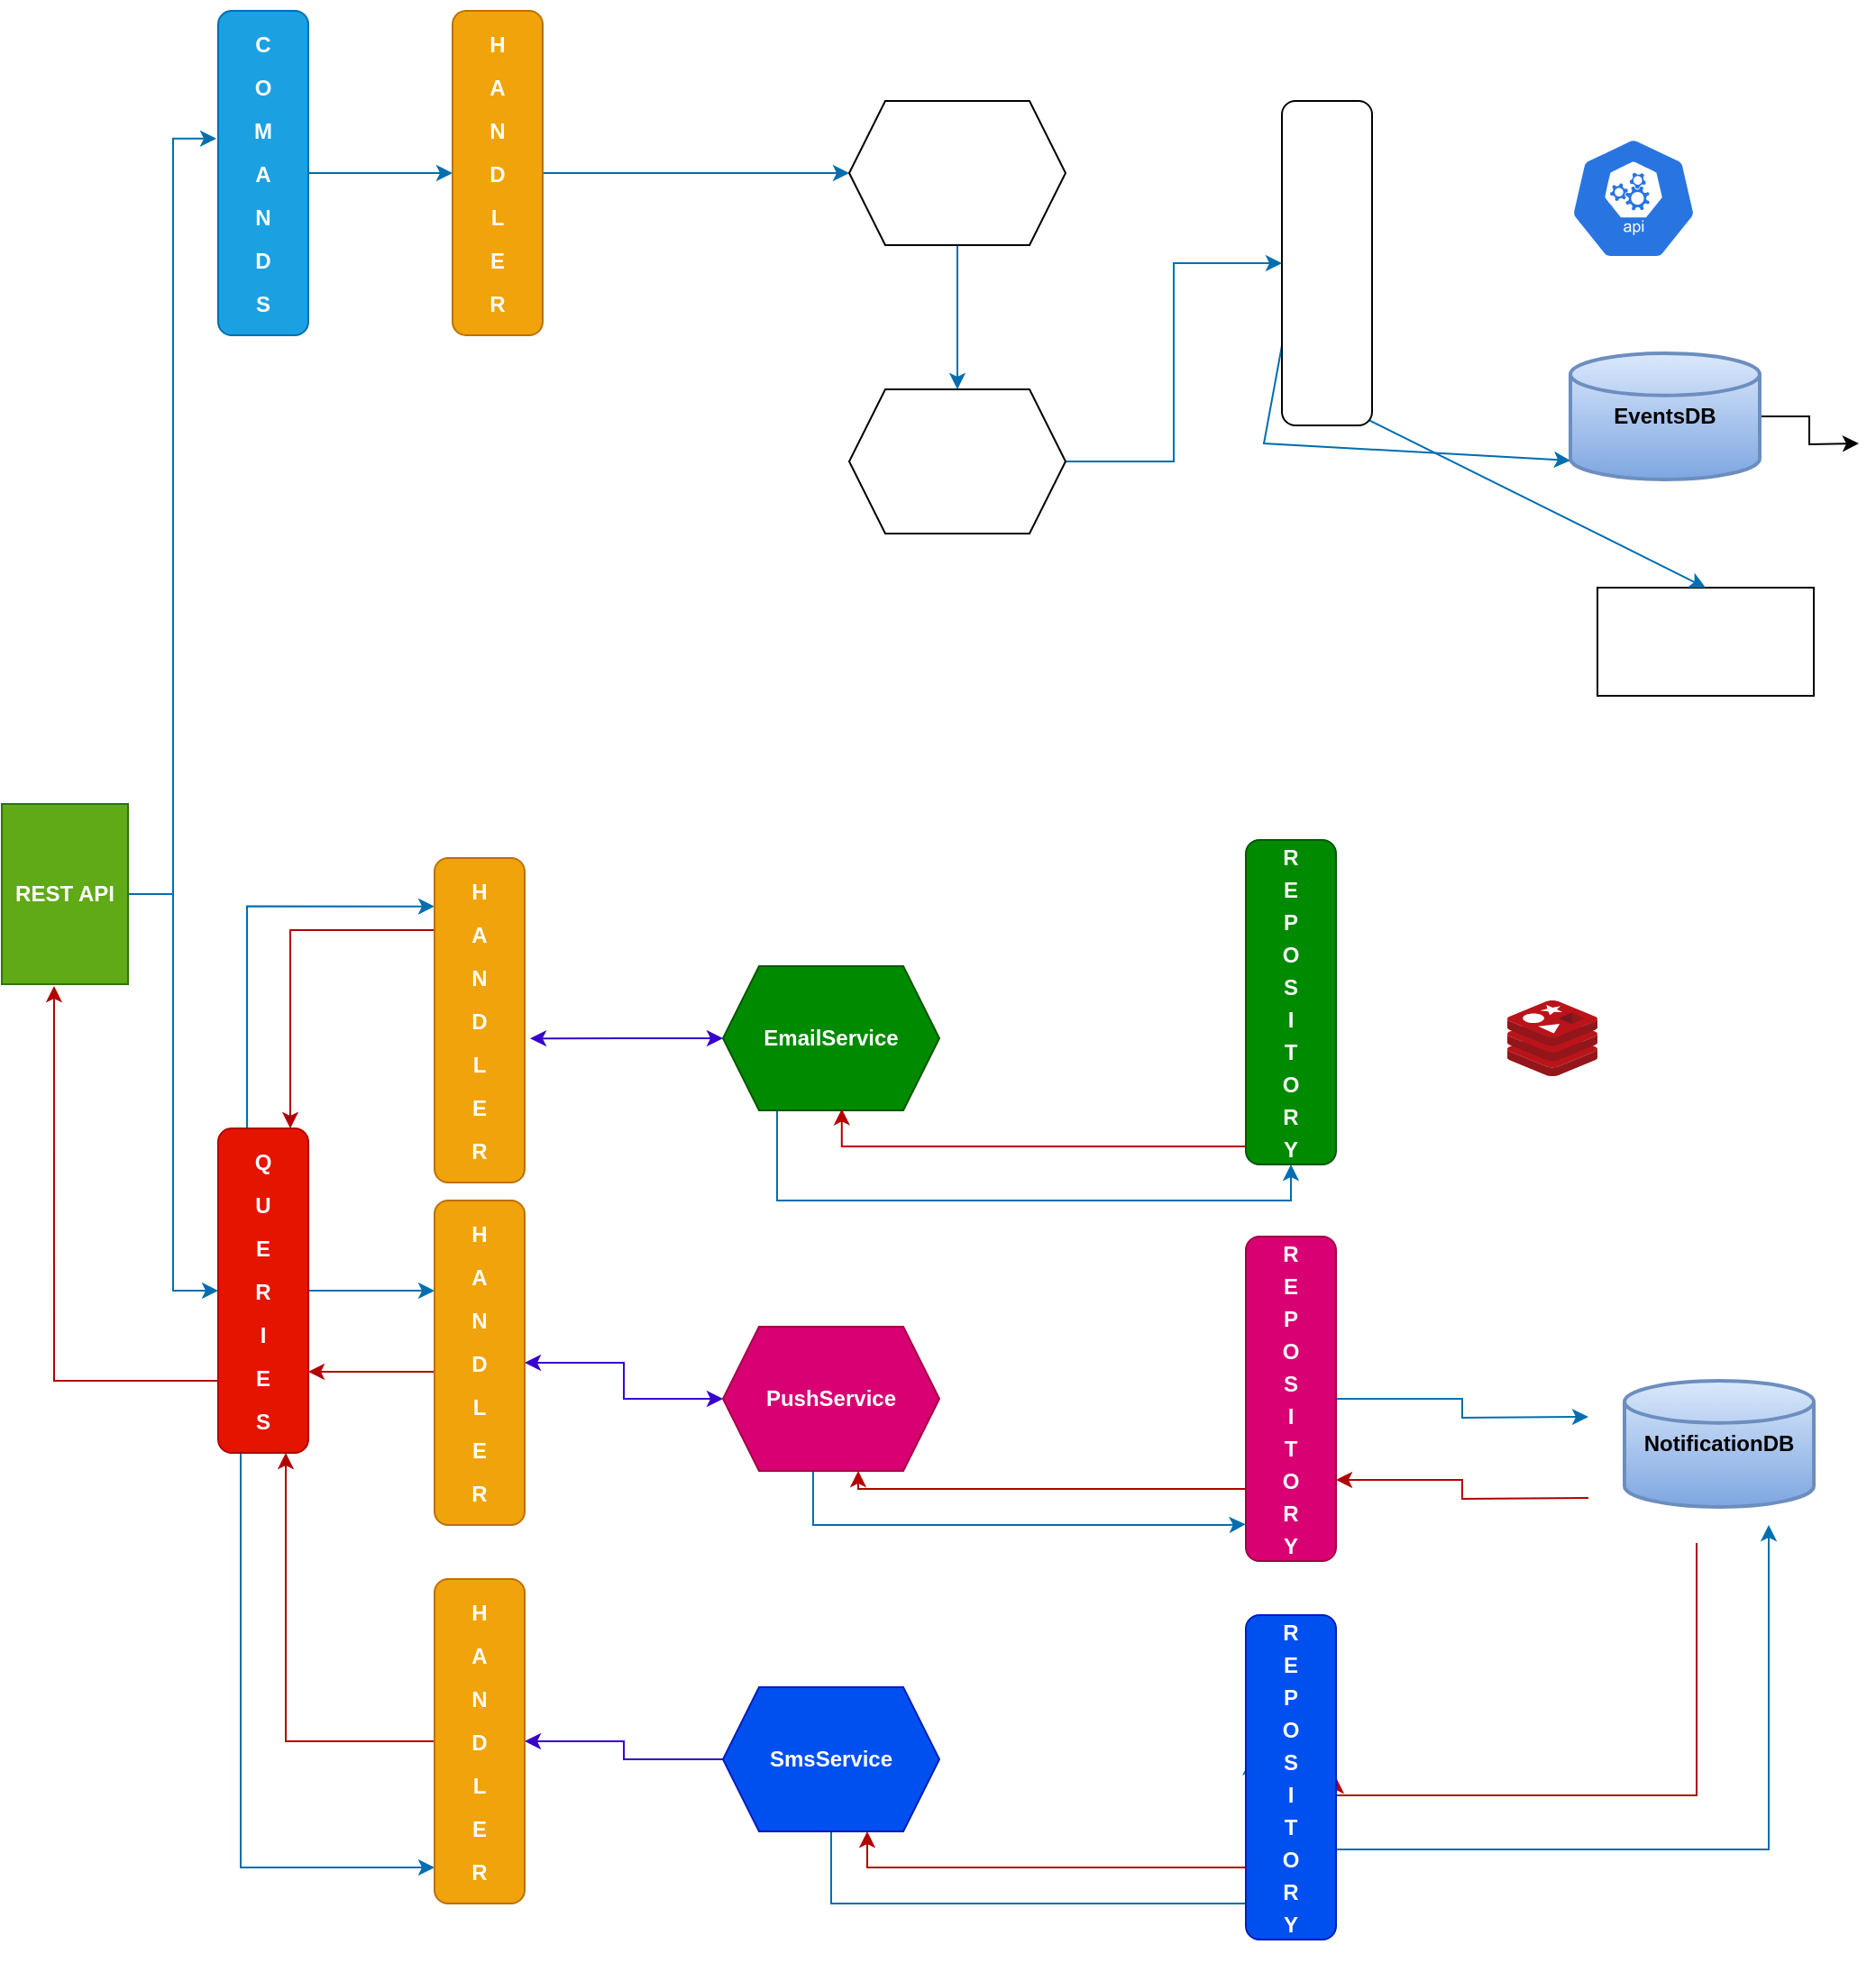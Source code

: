 <mxfile version="21.5.2" type="github">
  <diagram name="Page-1" id="2YBvvXClWsGukQMizWep">
    <mxGraphModel dx="1366" dy="720" grid="1" gridSize="10" guides="1" tooltips="1" connect="1" arrows="1" fold="1" page="1" pageScale="1" pageWidth="850" pageHeight="1100" math="0" shadow="0">
      <root>
        <mxCell id="0" />
        <mxCell id="1" parent="0" />
        <mxCell id="m0OUEgqYDemkvoT1o95m-23" style="edgeStyle=orthogonalEdgeStyle;rounded=0;orthogonalLoop=1;jettySize=auto;html=1;entryX=-0.02;entryY=0.394;entryDx=0;entryDy=0;entryPerimeter=0;fillColor=#1ba1e2;strokeColor=#006EAF;" edge="1" parent="1" source="m0OUEgqYDemkvoT1o95m-1" target="m0OUEgqYDemkvoT1o95m-6">
          <mxGeometry relative="1" as="geometry" />
        </mxCell>
        <mxCell id="m0OUEgqYDemkvoT1o95m-24" style="edgeStyle=orthogonalEdgeStyle;rounded=0;orthogonalLoop=1;jettySize=auto;html=1;exitX=1;exitY=0.5;exitDx=0;exitDy=0;entryX=0;entryY=0.5;entryDx=0;entryDy=0;fillColor=#1ba1e2;strokeColor=#006EAF;" edge="1" parent="1" source="m0OUEgqYDemkvoT1o95m-1" target="m0OUEgqYDemkvoT1o95m-9">
          <mxGeometry relative="1" as="geometry" />
        </mxCell>
        <mxCell id="m0OUEgqYDemkvoT1o95m-1" value="&lt;b&gt;REST API&lt;/b&gt;" style="rounded=0;whiteSpace=wrap;html=1;fillColor=#60a917;fontColor=#ffffff;strokeColor=#2D7600;" vertex="1" parent="1">
          <mxGeometry x="20" y="510" width="70" height="100" as="geometry" />
        </mxCell>
        <mxCell id="m0OUEgqYDemkvoT1o95m-55" style="edgeStyle=orthogonalEdgeStyle;rounded=0;orthogonalLoop=1;jettySize=auto;html=1;exitX=1;exitY=0.5;exitDx=0;exitDy=0;exitPerimeter=0;" edge="1" parent="1" source="m0OUEgqYDemkvoT1o95m-4">
          <mxGeometry relative="1" as="geometry">
            <mxPoint x="1050" y="310" as="targetPoint" />
          </mxGeometry>
        </mxCell>
        <mxCell id="m0OUEgqYDemkvoT1o95m-4" value="&lt;b&gt;&lt;font color=&quot;#000000&quot;&gt;EventsDB&lt;/font&gt;&lt;/b&gt;" style="strokeWidth=2;html=1;shape=mxgraph.flowchart.database;whiteSpace=wrap;fillColor=#dae8fc;gradientColor=#7ea6e0;strokeColor=#6c8ebf;" vertex="1" parent="1">
          <mxGeometry x="890" y="260" width="105" height="70" as="geometry" />
        </mxCell>
        <mxCell id="m0OUEgqYDemkvoT1o95m-25" style="edgeStyle=orthogonalEdgeStyle;rounded=0;orthogonalLoop=1;jettySize=auto;html=1;entryX=0;entryY=0.5;entryDx=0;entryDy=0;fillColor=#1ba1e2;strokeColor=#006EAF;" edge="1" parent="1" source="m0OUEgqYDemkvoT1o95m-6" target="m0OUEgqYDemkvoT1o95m-7">
          <mxGeometry relative="1" as="geometry" />
        </mxCell>
        <mxCell id="m0OUEgqYDemkvoT1o95m-6" value="&lt;p style=&quot;line-height: 200%;&quot;&gt;&lt;b&gt;C&lt;br&gt;O&lt;br&gt;M&lt;br&gt;A&lt;br&gt;N&lt;br&gt;D&lt;br&gt;S&lt;/b&gt;&lt;/p&gt;" style="rounded=1;whiteSpace=wrap;html=1;fillColor=#1ba1e2;fontColor=#ffffff;strokeColor=#006EAF;" vertex="1" parent="1">
          <mxGeometry x="140" y="70" width="50" height="180" as="geometry" />
        </mxCell>
        <mxCell id="m0OUEgqYDemkvoT1o95m-36" style="edgeStyle=orthogonalEdgeStyle;rounded=0;orthogonalLoop=1;jettySize=auto;html=1;entryX=0;entryY=0.5;entryDx=0;entryDy=0;fillColor=#1ba1e2;strokeColor=#006EAF;" edge="1" parent="1" source="m0OUEgqYDemkvoT1o95m-7" target="m0OUEgqYDemkvoT1o95m-34">
          <mxGeometry relative="1" as="geometry" />
        </mxCell>
        <mxCell id="m0OUEgqYDemkvoT1o95m-7" value="&lt;p style=&quot;line-height: 200%;&quot;&gt;&lt;font color=&quot;#ffffff&quot;&gt;&lt;b&gt;H&lt;br&gt;A&lt;br&gt;N&lt;br&gt;D&lt;br&gt;L&lt;br&gt;E&lt;br&gt;R&lt;/b&gt;&lt;/font&gt;&lt;/p&gt;" style="rounded=1;whiteSpace=wrap;html=1;fillColor=#f0a30a;fontColor=#000000;strokeColor=#BD7000;" vertex="1" parent="1">
          <mxGeometry x="270" y="70" width="50" height="180" as="geometry" />
        </mxCell>
        <mxCell id="m0OUEgqYDemkvoT1o95m-26" style="edgeStyle=orthogonalEdgeStyle;rounded=0;orthogonalLoop=1;jettySize=auto;html=1;entryX=0;entryY=0.278;entryDx=0;entryDy=0;fillColor=#1ba1e2;strokeColor=#006EAF;entryPerimeter=0;" edge="1" parent="1" source="m0OUEgqYDemkvoT1o95m-9" target="m0OUEgqYDemkvoT1o95m-10">
          <mxGeometry relative="1" as="geometry" />
        </mxCell>
        <mxCell id="m0OUEgqYDemkvoT1o95m-32" style="edgeStyle=orthogonalEdgeStyle;rounded=0;orthogonalLoop=1;jettySize=auto;html=1;entryX=0.414;entryY=1.01;entryDx=0;entryDy=0;entryPerimeter=0;exitX=0;exitY=0.75;exitDx=0;exitDy=0;fillColor=#e51400;strokeColor=#B20000;" edge="1" parent="1" source="m0OUEgqYDemkvoT1o95m-9" target="m0OUEgqYDemkvoT1o95m-1">
          <mxGeometry relative="1" as="geometry">
            <Array as="points">
              <mxPoint x="140" y="830" />
              <mxPoint x="49" y="830" />
            </Array>
          </mxGeometry>
        </mxCell>
        <mxCell id="m0OUEgqYDemkvoT1o95m-97" style="edgeStyle=orthogonalEdgeStyle;rounded=0;orthogonalLoop=1;jettySize=auto;html=1;entryX=0;entryY=0.889;entryDx=0;entryDy=0;entryPerimeter=0;exitX=0.25;exitY=1;exitDx=0;exitDy=0;fillColor=#1ba1e2;strokeColor=#006EAF;" edge="1" parent="1" source="m0OUEgqYDemkvoT1o95m-9" target="m0OUEgqYDemkvoT1o95m-94">
          <mxGeometry relative="1" as="geometry" />
        </mxCell>
        <mxCell id="m0OUEgqYDemkvoT1o95m-99" style="edgeStyle=orthogonalEdgeStyle;rounded=0;orthogonalLoop=1;jettySize=auto;html=1;entryX=0;entryY=0.149;entryDx=0;entryDy=0;entryPerimeter=0;exitX=0.32;exitY=0.002;exitDx=0;exitDy=0;exitPerimeter=0;fillColor=#1ba1e2;strokeColor=#006EAF;" edge="1" parent="1" source="m0OUEgqYDemkvoT1o95m-9" target="m0OUEgqYDemkvoT1o95m-93">
          <mxGeometry relative="1" as="geometry" />
        </mxCell>
        <mxCell id="m0OUEgqYDemkvoT1o95m-9" value="&lt;p style=&quot;line-height: 200%;&quot;&gt;&lt;b&gt;Q&lt;br&gt;U&lt;br&gt;E&lt;br&gt;R&lt;br&gt;I&lt;br&gt;E&lt;br&gt;S&lt;/b&gt;&lt;br&gt;&lt;/p&gt;" style="rounded=1;whiteSpace=wrap;html=1;fillColor=#e51400;fontColor=#ffffff;strokeColor=#B20000;" vertex="1" parent="1">
          <mxGeometry x="140" y="690" width="50" height="180" as="geometry" />
        </mxCell>
        <mxCell id="m0OUEgqYDemkvoT1o95m-31" style="edgeStyle=orthogonalEdgeStyle;rounded=0;orthogonalLoop=1;jettySize=auto;html=1;exitX=0;exitY=0.75;exitDx=0;exitDy=0;entryX=1;entryY=0.75;entryDx=0;entryDy=0;fillColor=#e51400;strokeColor=#B20000;" edge="1" parent="1" source="m0OUEgqYDemkvoT1o95m-10" target="m0OUEgqYDemkvoT1o95m-9">
          <mxGeometry relative="1" as="geometry">
            <Array as="points">
              <mxPoint x="210" y="825" />
              <mxPoint x="210" y="825" />
            </Array>
          </mxGeometry>
        </mxCell>
        <mxCell id="m0OUEgqYDemkvoT1o95m-109" style="edgeStyle=orthogonalEdgeStyle;rounded=0;orthogonalLoop=1;jettySize=auto;html=1;fillColor=#6a00ff;strokeColor=#3700CC;startArrow=classic;startFill=1;" edge="1" parent="1" source="m0OUEgqYDemkvoT1o95m-10" target="m0OUEgqYDemkvoT1o95m-56">
          <mxGeometry relative="1" as="geometry" />
        </mxCell>
        <mxCell id="m0OUEgqYDemkvoT1o95m-10" value="&lt;p style=&quot;line-height: 200%;&quot;&gt;&lt;b style=&quot;color: rgb(255, 255, 255);&quot;&gt;H&lt;br&gt;A&lt;br&gt;N&lt;br&gt;D&lt;br&gt;L&lt;br&gt;E&lt;br&gt;R&lt;/b&gt;&lt;/p&gt;" style="rounded=1;whiteSpace=wrap;html=1;fillColor=#f0a30a;fontColor=#000000;strokeColor=#BD7000;" vertex="1" parent="1">
          <mxGeometry x="260" y="730" width="50" height="180" as="geometry" />
        </mxCell>
        <mxCell id="m0OUEgqYDemkvoT1o95m-33" value="" style="edgeStyle=orthogonalEdgeStyle;rounded=0;orthogonalLoop=1;jettySize=auto;html=1;fillColor=#1ba1e2;strokeColor=#006EAF;" edge="1" parent="1" source="m0OUEgqYDemkvoT1o95m-11">
          <mxGeometry relative="1" as="geometry">
            <mxPoint x="900" y="850" as="targetPoint" />
          </mxGeometry>
        </mxCell>
        <mxCell id="m0OUEgqYDemkvoT1o95m-104" style="edgeStyle=orthogonalEdgeStyle;rounded=0;orthogonalLoop=1;jettySize=auto;html=1;entryX=0.625;entryY=1;entryDx=0;entryDy=0;exitX=0.021;exitY=0.761;exitDx=0;exitDy=0;exitPerimeter=0;fillColor=#e51400;strokeColor=#B20000;" edge="1" parent="1" source="m0OUEgqYDemkvoT1o95m-11" target="m0OUEgqYDemkvoT1o95m-56">
          <mxGeometry relative="1" as="geometry">
            <Array as="points">
              <mxPoint x="711" y="890" />
              <mxPoint x="495" y="890" />
            </Array>
          </mxGeometry>
        </mxCell>
        <mxCell id="m0OUEgqYDemkvoT1o95m-11" value="&lt;p style=&quot;line-height: 150%;&quot;&gt;&lt;b style=&quot;&quot;&gt;R&lt;br&gt;E&lt;br&gt;P&lt;br&gt;O&lt;br&gt;S&lt;br&gt;I&lt;br&gt;T&lt;br&gt;O&lt;br&gt;R&lt;br&gt;Y&lt;/b&gt;&lt;/p&gt;" style="rounded=1;whiteSpace=wrap;html=1;fillColor=#d80073;strokeColor=#A50040;fontColor=#ffffff;" vertex="1" parent="1">
          <mxGeometry x="710" y="750" width="50" height="180" as="geometry" />
        </mxCell>
        <mxCell id="m0OUEgqYDemkvoT1o95m-77" style="edgeStyle=orthogonalEdgeStyle;rounded=0;orthogonalLoop=1;jettySize=auto;html=1;entryX=1;entryY=0.75;entryDx=0;entryDy=0;fillColor=#e51400;strokeColor=#B20000;" edge="1" parent="1" target="m0OUEgqYDemkvoT1o95m-11">
          <mxGeometry relative="1" as="geometry">
            <mxPoint x="900" y="895" as="sourcePoint" />
          </mxGeometry>
        </mxCell>
        <mxCell id="m0OUEgqYDemkvoT1o95m-82" style="edgeStyle=orthogonalEdgeStyle;rounded=0;orthogonalLoop=1;jettySize=auto;html=1;fillColor=#e51400;strokeColor=#B20000;entryX=1;entryY=0.5;entryDx=0;entryDy=0;entryPerimeter=0;" edge="1" parent="1" target="m0OUEgqYDemkvoT1o95m-74">
          <mxGeometry relative="1" as="geometry">
            <mxPoint x="960" y="920" as="sourcePoint" />
            <mxPoint x="710" y="1060" as="targetPoint" />
            <Array as="points">
              <mxPoint x="960" y="1060" />
            </Array>
          </mxGeometry>
        </mxCell>
        <mxCell id="m0OUEgqYDemkvoT1o95m-12" value="&lt;font color=&quot;#000000&quot;&gt;&lt;b&gt;NotificationDB&lt;/b&gt;&lt;/font&gt;" style="strokeWidth=2;html=1;shape=mxgraph.flowchart.database;whiteSpace=wrap;fillColor=#dae8fc;gradientColor=#7ea6e0;strokeColor=#6c8ebf;" vertex="1" parent="1">
          <mxGeometry x="920" y="830" width="105" height="70" as="geometry" />
        </mxCell>
        <mxCell id="m0OUEgqYDemkvoT1o95m-14" value="" style="sketch=0;html=1;dashed=0;whitespace=wrap;fillColor=#2875E2;strokeColor=#ffffff;points=[[0.005,0.63,0],[0.1,0.2,0],[0.9,0.2,0],[0.5,0,0],[0.995,0.63,0],[0.72,0.99,0],[0.5,1,0],[0.28,0.99,0]];verticalLabelPosition=bottom;align=center;verticalAlign=top;shape=mxgraph.kubernetes.icon;prIcon=api" vertex="1" parent="1">
          <mxGeometry x="880" y="140" width="90" height="68" as="geometry" />
        </mxCell>
        <mxCell id="m0OUEgqYDemkvoT1o95m-37" style="edgeStyle=orthogonalEdgeStyle;rounded=0;orthogonalLoop=1;jettySize=auto;html=1;exitX=0.5;exitY=1;exitDx=0;exitDy=0;entryX=0.5;entryY=0;entryDx=0;entryDy=0;fillColor=#1ba1e2;strokeColor=#006EAF;" edge="1" parent="1" source="m0OUEgqYDemkvoT1o95m-34" target="m0OUEgqYDemkvoT1o95m-35">
          <mxGeometry relative="1" as="geometry" />
        </mxCell>
        <mxCell id="m0OUEgqYDemkvoT1o95m-34" value="" style="shape=hexagon;perimeter=hexagonPerimeter2;whiteSpace=wrap;html=1;fixedSize=1;" vertex="1" parent="1">
          <mxGeometry x="490" y="120" width="120" height="80" as="geometry" />
        </mxCell>
        <mxCell id="m0OUEgqYDemkvoT1o95m-38" style="edgeStyle=orthogonalEdgeStyle;rounded=0;orthogonalLoop=1;jettySize=auto;html=1;exitX=1;exitY=0.5;exitDx=0;exitDy=0;fillColor=#1ba1e2;strokeColor=#006EAF;" edge="1" parent="1" source="m0OUEgqYDemkvoT1o95m-35" target="m0OUEgqYDemkvoT1o95m-8">
          <mxGeometry relative="1" as="geometry" />
        </mxCell>
        <mxCell id="m0OUEgqYDemkvoT1o95m-35" value="" style="shape=hexagon;perimeter=hexagonPerimeter2;whiteSpace=wrap;html=1;fixedSize=1;" vertex="1" parent="1">
          <mxGeometry x="490" y="280" width="120" height="80" as="geometry" />
        </mxCell>
        <mxCell id="m0OUEgqYDemkvoT1o95m-39" value="" style="rounded=0;whiteSpace=wrap;html=1;" vertex="1" parent="1">
          <mxGeometry x="905" y="390" width="120" height="60" as="geometry" />
        </mxCell>
        <mxCell id="m0OUEgqYDemkvoT1o95m-41" value="" style="endArrow=classic;html=1;rounded=0;entryX=0;entryY=0.85;entryDx=0;entryDy=0;entryPerimeter=0;exitX=0.5;exitY=0;exitDx=0;exitDy=0;elbow=vertical;startArrow=classic;startFill=1;fillColor=#1ba1e2;strokeColor=#006EAF;" edge="1" parent="1" source="m0OUEgqYDemkvoT1o95m-8" target="m0OUEgqYDemkvoT1o95m-4">
          <mxGeometry width="50" height="50" relative="1" as="geometry">
            <mxPoint x="750" y="540" as="sourcePoint" />
            <mxPoint x="450" y="640" as="targetPoint" />
            <Array as="points">
              <mxPoint x="720" y="310" />
            </Array>
          </mxGeometry>
        </mxCell>
        <mxCell id="m0OUEgqYDemkvoT1o95m-15" value="" style="image;sketch=0;aspect=fixed;html=1;points=[];align=center;fontSize=12;image=img/lib/mscae/Cache_Redis_Product.svg;" vertex="1" parent="1">
          <mxGeometry x="855" y="619" width="50" height="42" as="geometry" />
        </mxCell>
        <mxCell id="m0OUEgqYDemkvoT1o95m-106" style="edgeStyle=orthogonalEdgeStyle;rounded=0;orthogonalLoop=1;jettySize=auto;html=1;entryX=0.5;entryY=1;entryDx=0;entryDy=0;fillColor=#1ba1e2;strokeColor=#006EAF;" edge="1" parent="1" source="m0OUEgqYDemkvoT1o95m-51" target="m0OUEgqYDemkvoT1o95m-73">
          <mxGeometry relative="1" as="geometry">
            <Array as="points">
              <mxPoint x="450" y="730" />
              <mxPoint x="735" y="730" />
            </Array>
          </mxGeometry>
        </mxCell>
        <mxCell id="m0OUEgqYDemkvoT1o95m-110" style="edgeStyle=orthogonalEdgeStyle;rounded=0;orthogonalLoop=1;jettySize=auto;html=1;entryX=1.06;entryY=0.556;entryDx=0;entryDy=0;entryPerimeter=0;fillColor=#6a00ff;strokeColor=#3700CC;startArrow=classic;startFill=1;" edge="1" parent="1" source="m0OUEgqYDemkvoT1o95m-51" target="m0OUEgqYDemkvoT1o95m-93">
          <mxGeometry relative="1" as="geometry" />
        </mxCell>
        <mxCell id="m0OUEgqYDemkvoT1o95m-51" value="&lt;b&gt;EmailService&lt;/b&gt;" style="shape=hexagon;perimeter=hexagonPerimeter2;whiteSpace=wrap;html=1;fixedSize=1;fillColor=#008a00;fontColor=#ffffff;strokeColor=#005700;" vertex="1" parent="1">
          <mxGeometry x="420" y="600" width="120" height="80" as="geometry" />
        </mxCell>
        <mxCell id="m0OUEgqYDemkvoT1o95m-54" value="" style="endArrow=classic;html=1;rounded=0;entryX=0;entryY=0.85;entryDx=0;entryDy=0;entryPerimeter=0;exitX=0.5;exitY=0;exitDx=0;exitDy=0;elbow=vertical;startArrow=classic;startFill=1;fillColor=#1ba1e2;strokeColor=#006EAF;" edge="1" parent="1" source="m0OUEgqYDemkvoT1o95m-39" target="m0OUEgqYDemkvoT1o95m-8">
          <mxGeometry width="50" height="50" relative="1" as="geometry">
            <mxPoint x="910" y="440" as="sourcePoint" />
            <mxPoint x="910" y="350" as="targetPoint" />
            <Array as="points" />
          </mxGeometry>
        </mxCell>
        <mxCell id="m0OUEgqYDemkvoT1o95m-8" value="" style="rounded=1;whiteSpace=wrap;html=1;" vertex="1" parent="1">
          <mxGeometry x="730" y="120" width="50" height="180" as="geometry" />
        </mxCell>
        <mxCell id="m0OUEgqYDemkvoT1o95m-105" style="edgeStyle=orthogonalEdgeStyle;rounded=0;orthogonalLoop=1;jettySize=auto;html=1;entryX=-0.003;entryY=0.887;entryDx=0;entryDy=0;entryPerimeter=0;fillColor=#1ba1e2;strokeColor=#006EAF;" edge="1" parent="1" target="m0OUEgqYDemkvoT1o95m-11">
          <mxGeometry relative="1" as="geometry">
            <mxPoint x="470.0" y="880" as="sourcePoint" />
            <mxPoint x="698.9" y="908.58" as="targetPoint" />
            <Array as="points">
              <mxPoint x="470" y="910" />
              <mxPoint x="699" y="910" />
            </Array>
          </mxGeometry>
        </mxCell>
        <mxCell id="m0OUEgqYDemkvoT1o95m-56" value="&lt;b&gt;PushService&lt;/b&gt;" style="shape=hexagon;perimeter=hexagonPerimeter2;whiteSpace=wrap;html=1;fixedSize=1;fillColor=#d80073;fontColor=#ffffff;strokeColor=#A50040;" vertex="1" parent="1">
          <mxGeometry x="420" y="800" width="120" height="80" as="geometry" />
        </mxCell>
        <mxCell id="m0OUEgqYDemkvoT1o95m-91" style="edgeStyle=orthogonalEdgeStyle;rounded=0;orthogonalLoop=1;jettySize=auto;html=1;entryX=0.053;entryY=0.443;entryDx=0;entryDy=0;entryPerimeter=0;fillColor=#1ba1e2;strokeColor=#006EAF;" edge="1" parent="1" source="m0OUEgqYDemkvoT1o95m-57" target="m0OUEgqYDemkvoT1o95m-74">
          <mxGeometry relative="1" as="geometry">
            <Array as="points">
              <mxPoint x="480" y="1120" />
              <mxPoint x="713" y="1120" />
            </Array>
          </mxGeometry>
        </mxCell>
        <mxCell id="m0OUEgqYDemkvoT1o95m-111" style="edgeStyle=orthogonalEdgeStyle;rounded=0;orthogonalLoop=1;jettySize=auto;html=1;fillColor=#6a00ff;strokeColor=#3700CC;" edge="1" parent="1" source="m0OUEgqYDemkvoT1o95m-57" target="m0OUEgqYDemkvoT1o95m-94">
          <mxGeometry relative="1" as="geometry" />
        </mxCell>
        <mxCell id="m0OUEgqYDemkvoT1o95m-57" value="&lt;b&gt;SmsService&lt;/b&gt;" style="shape=hexagon;perimeter=hexagonPerimeter2;whiteSpace=wrap;html=1;fixedSize=1;fillColor=#0050ef;fontColor=#ffffff;strokeColor=#001DBC;" vertex="1" parent="1">
          <mxGeometry x="420" y="1000" width="120" height="80" as="geometry" />
        </mxCell>
        <mxCell id="m0OUEgqYDemkvoT1o95m-107" style="edgeStyle=orthogonalEdgeStyle;rounded=0;orthogonalLoop=1;jettySize=auto;html=1;entryX=0.549;entryY=0.99;entryDx=0;entryDy=0;entryPerimeter=0;fillColor=#e51400;strokeColor=#B20000;" edge="1" parent="1" source="m0OUEgqYDemkvoT1o95m-73" target="m0OUEgqYDemkvoT1o95m-51">
          <mxGeometry relative="1" as="geometry">
            <Array as="points">
              <mxPoint x="486" y="700" />
            </Array>
          </mxGeometry>
        </mxCell>
        <mxCell id="m0OUEgqYDemkvoT1o95m-73" value="&lt;p style=&quot;line-height: 150%;&quot;&gt;&lt;b style=&quot;&quot;&gt;R&lt;br&gt;E&lt;br&gt;P&lt;br&gt;O&lt;br&gt;S&lt;br&gt;I&lt;br&gt;T&lt;br&gt;O&lt;br&gt;R&lt;br&gt;Y&lt;/b&gt;&lt;/p&gt;" style="rounded=1;whiteSpace=wrap;html=1;fillColor=#008a00;strokeColor=#005700;fontColor=#ffffff;" vertex="1" parent="1">
          <mxGeometry x="710" y="530" width="50" height="180" as="geometry" />
        </mxCell>
        <mxCell id="m0OUEgqYDemkvoT1o95m-80" style="edgeStyle=orthogonalEdgeStyle;rounded=0;orthogonalLoop=1;jettySize=auto;html=1;fillColor=#1ba1e2;strokeColor=#006EAF;" edge="1" parent="1" source="m0OUEgqYDemkvoT1o95m-74">
          <mxGeometry relative="1" as="geometry">
            <mxPoint x="1000" y="910" as="targetPoint" />
            <Array as="points">
              <mxPoint x="1000" y="1090" />
              <mxPoint x="1000" y="930" />
            </Array>
          </mxGeometry>
        </mxCell>
        <mxCell id="m0OUEgqYDemkvoT1o95m-90" style="edgeStyle=orthogonalEdgeStyle;rounded=0;orthogonalLoop=1;jettySize=auto;html=1;exitX=0.02;exitY=0.352;exitDx=0;exitDy=0;exitPerimeter=0;fillColor=#e51400;strokeColor=#B20000;" edge="1" parent="1" source="m0OUEgqYDemkvoT1o95m-74" target="m0OUEgqYDemkvoT1o95m-57">
          <mxGeometry relative="1" as="geometry">
            <mxPoint x="500" y="1090" as="targetPoint" />
            <Array as="points">
              <mxPoint x="711" y="1100" />
              <mxPoint x="500" y="1100" />
            </Array>
          </mxGeometry>
        </mxCell>
        <mxCell id="m0OUEgqYDemkvoT1o95m-74" value="&lt;p style=&quot;line-height: 150%;&quot;&gt;&lt;b style=&quot;&quot;&gt;R&lt;br&gt;E&lt;br&gt;P&lt;br&gt;O&lt;br&gt;S&lt;br&gt;I&lt;br&gt;T&lt;br&gt;O&lt;br&gt;R&lt;br&gt;Y&lt;/b&gt;&lt;/p&gt;" style="rounded=1;whiteSpace=wrap;html=1;fillColor=#0050ef;strokeColor=#001DBC;fontColor=#ffffff;" vertex="1" parent="1">
          <mxGeometry x="710" y="960" width="50" height="180" as="geometry" />
        </mxCell>
        <mxCell id="m0OUEgqYDemkvoT1o95m-95" style="edgeStyle=orthogonalEdgeStyle;rounded=0;orthogonalLoop=1;jettySize=auto;html=1;fillColor=#e51400;strokeColor=#B20000;" edge="1" parent="1" source="m0OUEgqYDemkvoT1o95m-93">
          <mxGeometry relative="1" as="geometry">
            <mxPoint x="180" y="690" as="targetPoint" />
            <Array as="points">
              <mxPoint x="180" y="580" />
              <mxPoint x="180" y="690" />
            </Array>
          </mxGeometry>
        </mxCell>
        <mxCell id="m0OUEgqYDemkvoT1o95m-93" value="&lt;p style=&quot;line-height: 200%;&quot;&gt;&lt;b style=&quot;color: rgb(255, 255, 255);&quot;&gt;H&lt;br&gt;A&lt;br&gt;N&lt;br&gt;D&lt;br&gt;L&lt;br&gt;E&lt;br&gt;R&lt;/b&gt;&lt;/p&gt;" style="rounded=1;whiteSpace=wrap;html=1;fillColor=#f0a30a;fontColor=#000000;strokeColor=#BD7000;" vertex="1" parent="1">
          <mxGeometry x="260" y="540" width="50" height="180" as="geometry" />
        </mxCell>
        <mxCell id="m0OUEgqYDemkvoT1o95m-98" style="edgeStyle=orthogonalEdgeStyle;rounded=0;orthogonalLoop=1;jettySize=auto;html=1;entryX=0.75;entryY=1;entryDx=0;entryDy=0;fillColor=#e51400;strokeColor=#B20000;" edge="1" parent="1" source="m0OUEgqYDemkvoT1o95m-94" target="m0OUEgqYDemkvoT1o95m-9">
          <mxGeometry relative="1" as="geometry" />
        </mxCell>
        <mxCell id="m0OUEgqYDemkvoT1o95m-94" value="&lt;p style=&quot;line-height: 200%;&quot;&gt;&lt;b style=&quot;color: rgb(255, 255, 255);&quot;&gt;H&lt;br&gt;A&lt;br&gt;N&lt;br&gt;D&lt;br&gt;L&lt;br&gt;E&lt;br&gt;R&lt;/b&gt;&lt;/p&gt;" style="rounded=1;whiteSpace=wrap;html=1;fillColor=#f0a30a;fontColor=#000000;strokeColor=#BD7000;" vertex="1" parent="1">
          <mxGeometry x="260" y="940" width="50" height="180" as="geometry" />
        </mxCell>
      </root>
    </mxGraphModel>
  </diagram>
</mxfile>

